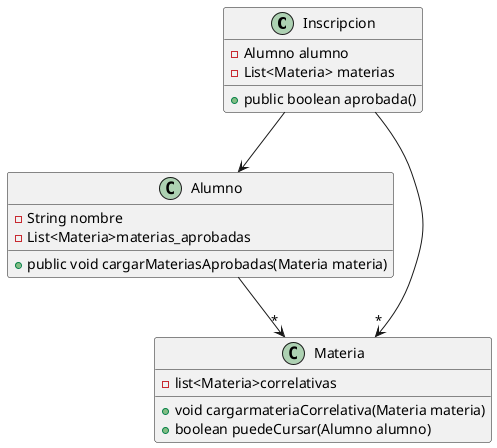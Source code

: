 @startuml

Inscripcion-->Alumno
Inscripcion-->"*"Materia
Alumno-->"*"Materia



class Inscripcion{
-Alumno alumno
-List<Materia> materias

+public boolean aprobada()
}

class Alumno{
-String nombre
-List<Materia>materias_aprobadas

+public void cargarMateriasAprobadas(Materia materia)
}

class Materia{
-list<Materia>correlativas

+ void cargarmateriaCorrelativa(Materia materia)
+ boolean puedeCursar(Alumno alumno)
}
@enduml


